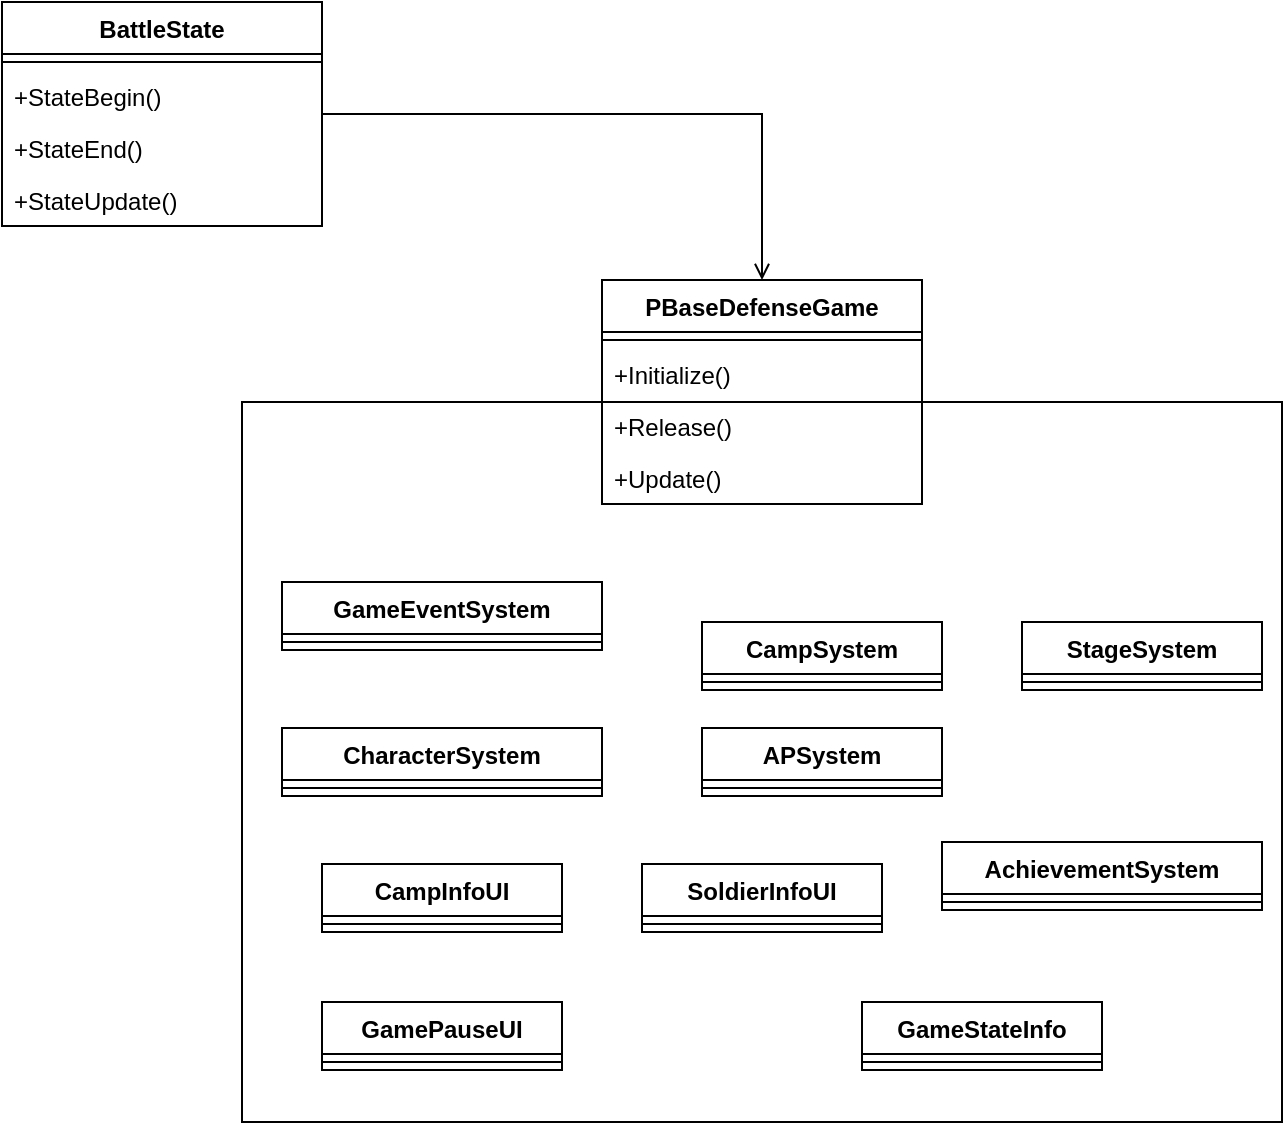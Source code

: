 <mxfile version="22.1.11" type="device">
  <diagram name="第 1 页" id="UMpMYDXQxKo3RUgV_L01">
    <mxGraphModel dx="1434" dy="844" grid="1" gridSize="10" guides="1" tooltips="1" connect="1" arrows="1" fold="1" page="1" pageScale="1" pageWidth="827" pageHeight="1169" math="0" shadow="0">
      <root>
        <mxCell id="0" />
        <mxCell id="1" parent="0" />
        <mxCell id="iI5aW3ok1Ws6ErhM6dqE-75" value="" style="group" vertex="1" connectable="0" parent="1">
          <mxGeometry x="160" y="259" width="520" height="421" as="geometry" />
        </mxCell>
        <mxCell id="iI5aW3ok1Ws6ErhM6dqE-1" value="" style="rounded=0;whiteSpace=wrap;html=1;container=1;" vertex="1" parent="iI5aW3ok1Ws6ErhM6dqE-75">
          <mxGeometry y="61" width="520" height="360" as="geometry" />
        </mxCell>
        <mxCell id="iI5aW3ok1Ws6ErhM6dqE-48" value="GameEventSystem" style="swimlane;fontStyle=1;align=center;verticalAlign=top;childLayout=stackLayout;horizontal=1;startSize=26;horizontalStack=0;resizeParent=1;resizeParentMax=0;resizeLast=0;collapsible=1;marginBottom=0;whiteSpace=wrap;html=1;" vertex="1" parent="iI5aW3ok1Ws6ErhM6dqE-1">
          <mxGeometry x="20" y="90" width="160" height="34" as="geometry" />
        </mxCell>
        <mxCell id="iI5aW3ok1Ws6ErhM6dqE-50" value="" style="line;strokeWidth=1;fillColor=none;align=left;verticalAlign=middle;spacingTop=-1;spacingLeft=3;spacingRight=3;rotatable=0;labelPosition=right;points=[];portConstraint=eastwest;strokeColor=inherit;" vertex="1" parent="iI5aW3ok1Ws6ErhM6dqE-48">
          <mxGeometry y="26" width="160" height="8" as="geometry" />
        </mxCell>
        <mxCell id="iI5aW3ok1Ws6ErhM6dqE-52" value="CharacterSystem" style="swimlane;fontStyle=1;align=center;verticalAlign=top;childLayout=stackLayout;horizontal=1;startSize=26;horizontalStack=0;resizeParent=1;resizeParentMax=0;resizeLast=0;collapsible=1;marginBottom=0;whiteSpace=wrap;html=1;" vertex="1" parent="iI5aW3ok1Ws6ErhM6dqE-1">
          <mxGeometry x="20" y="163" width="160" height="34" as="geometry" />
        </mxCell>
        <mxCell id="iI5aW3ok1Ws6ErhM6dqE-53" value="" style="line;strokeWidth=1;fillColor=none;align=left;verticalAlign=middle;spacingTop=-1;spacingLeft=3;spacingRight=3;rotatable=0;labelPosition=right;points=[];portConstraint=eastwest;strokeColor=inherit;" vertex="1" parent="iI5aW3ok1Ws6ErhM6dqE-52">
          <mxGeometry y="26" width="160" height="8" as="geometry" />
        </mxCell>
        <mxCell id="iI5aW3ok1Ws6ErhM6dqE-59" value="CampSystem" style="swimlane;fontStyle=1;align=center;verticalAlign=top;childLayout=stackLayout;horizontal=1;startSize=26;horizontalStack=0;resizeParent=1;resizeParentMax=0;resizeLast=0;collapsible=1;marginBottom=0;whiteSpace=wrap;html=1;" vertex="1" parent="iI5aW3ok1Ws6ErhM6dqE-1">
          <mxGeometry x="230" y="110" width="120" height="34" as="geometry" />
        </mxCell>
        <mxCell id="iI5aW3ok1Ws6ErhM6dqE-60" value="" style="line;strokeWidth=1;fillColor=none;align=left;verticalAlign=middle;spacingTop=-1;spacingLeft=3;spacingRight=3;rotatable=0;labelPosition=right;points=[];portConstraint=eastwest;strokeColor=inherit;" vertex="1" parent="iI5aW3ok1Ws6ErhM6dqE-59">
          <mxGeometry y="26" width="120" height="8" as="geometry" />
        </mxCell>
        <mxCell id="iI5aW3ok1Ws6ErhM6dqE-61" value="StageSystem" style="swimlane;fontStyle=1;align=center;verticalAlign=top;childLayout=stackLayout;horizontal=1;startSize=26;horizontalStack=0;resizeParent=1;resizeParentMax=0;resizeLast=0;collapsible=1;marginBottom=0;whiteSpace=wrap;html=1;" vertex="1" parent="iI5aW3ok1Ws6ErhM6dqE-1">
          <mxGeometry x="390" y="110" width="120" height="34" as="geometry" />
        </mxCell>
        <mxCell id="iI5aW3ok1Ws6ErhM6dqE-62" value="" style="line;strokeWidth=1;fillColor=none;align=left;verticalAlign=middle;spacingTop=-1;spacingLeft=3;spacingRight=3;rotatable=0;labelPosition=right;points=[];portConstraint=eastwest;strokeColor=inherit;" vertex="1" parent="iI5aW3ok1Ws6ErhM6dqE-61">
          <mxGeometry y="26" width="120" height="8" as="geometry" />
        </mxCell>
        <mxCell id="iI5aW3ok1Ws6ErhM6dqE-63" value="APSystem" style="swimlane;fontStyle=1;align=center;verticalAlign=top;childLayout=stackLayout;horizontal=1;startSize=26;horizontalStack=0;resizeParent=1;resizeParentMax=0;resizeLast=0;collapsible=1;marginBottom=0;whiteSpace=wrap;html=1;" vertex="1" parent="iI5aW3ok1Ws6ErhM6dqE-1">
          <mxGeometry x="230" y="163" width="120" height="34" as="geometry" />
        </mxCell>
        <mxCell id="iI5aW3ok1Ws6ErhM6dqE-64" value="" style="line;strokeWidth=1;fillColor=none;align=left;verticalAlign=middle;spacingTop=-1;spacingLeft=3;spacingRight=3;rotatable=0;labelPosition=right;points=[];portConstraint=eastwest;strokeColor=inherit;" vertex="1" parent="iI5aW3ok1Ws6ErhM6dqE-63">
          <mxGeometry y="26" width="120" height="8" as="geometry" />
        </mxCell>
        <mxCell id="iI5aW3ok1Ws6ErhM6dqE-65" value="AchievementSystem" style="swimlane;fontStyle=1;align=center;verticalAlign=top;childLayout=stackLayout;horizontal=1;startSize=26;horizontalStack=0;resizeParent=1;resizeParentMax=0;resizeLast=0;collapsible=1;marginBottom=0;whiteSpace=wrap;html=1;" vertex="1" parent="iI5aW3ok1Ws6ErhM6dqE-1">
          <mxGeometry x="350" y="220" width="160" height="34" as="geometry" />
        </mxCell>
        <mxCell id="iI5aW3ok1Ws6ErhM6dqE-66" value="" style="line;strokeWidth=1;fillColor=none;align=left;verticalAlign=middle;spacingTop=-1;spacingLeft=3;spacingRight=3;rotatable=0;labelPosition=right;points=[];portConstraint=eastwest;strokeColor=inherit;" vertex="1" parent="iI5aW3ok1Ws6ErhM6dqE-65">
          <mxGeometry y="26" width="160" height="8" as="geometry" />
        </mxCell>
        <mxCell id="iI5aW3ok1Ws6ErhM6dqE-67" value="CampInfoUI" style="swimlane;fontStyle=1;align=center;verticalAlign=top;childLayout=stackLayout;horizontal=1;startSize=26;horizontalStack=0;resizeParent=1;resizeParentMax=0;resizeLast=0;collapsible=1;marginBottom=0;whiteSpace=wrap;html=1;" vertex="1" parent="iI5aW3ok1Ws6ErhM6dqE-1">
          <mxGeometry x="40" y="231" width="120" height="34" as="geometry" />
        </mxCell>
        <mxCell id="iI5aW3ok1Ws6ErhM6dqE-68" value="" style="line;strokeWidth=1;fillColor=none;align=left;verticalAlign=middle;spacingTop=-1;spacingLeft=3;spacingRight=3;rotatable=0;labelPosition=right;points=[];portConstraint=eastwest;strokeColor=inherit;" vertex="1" parent="iI5aW3ok1Ws6ErhM6dqE-67">
          <mxGeometry y="26" width="120" height="8" as="geometry" />
        </mxCell>
        <mxCell id="iI5aW3ok1Ws6ErhM6dqE-69" value="GamePauseUI" style="swimlane;fontStyle=1;align=center;verticalAlign=top;childLayout=stackLayout;horizontal=1;startSize=26;horizontalStack=0;resizeParent=1;resizeParentMax=0;resizeLast=0;collapsible=1;marginBottom=0;whiteSpace=wrap;html=1;" vertex="1" parent="iI5aW3ok1Ws6ErhM6dqE-1">
          <mxGeometry x="40" y="300" width="120" height="34" as="geometry" />
        </mxCell>
        <mxCell id="iI5aW3ok1Ws6ErhM6dqE-70" value="" style="line;strokeWidth=1;fillColor=none;align=left;verticalAlign=middle;spacingTop=-1;spacingLeft=3;spacingRight=3;rotatable=0;labelPosition=right;points=[];portConstraint=eastwest;strokeColor=inherit;" vertex="1" parent="iI5aW3ok1Ws6ErhM6dqE-69">
          <mxGeometry y="26" width="120" height="8" as="geometry" />
        </mxCell>
        <mxCell id="iI5aW3ok1Ws6ErhM6dqE-71" value="SoldierInfoUI" style="swimlane;fontStyle=1;align=center;verticalAlign=top;childLayout=stackLayout;horizontal=1;startSize=26;horizontalStack=0;resizeParent=1;resizeParentMax=0;resizeLast=0;collapsible=1;marginBottom=0;whiteSpace=wrap;html=1;" vertex="1" parent="iI5aW3ok1Ws6ErhM6dqE-1">
          <mxGeometry x="200" y="231" width="120" height="34" as="geometry" />
        </mxCell>
        <mxCell id="iI5aW3ok1Ws6ErhM6dqE-72" value="" style="line;strokeWidth=1;fillColor=none;align=left;verticalAlign=middle;spacingTop=-1;spacingLeft=3;spacingRight=3;rotatable=0;labelPosition=right;points=[];portConstraint=eastwest;strokeColor=inherit;" vertex="1" parent="iI5aW3ok1Ws6ErhM6dqE-71">
          <mxGeometry y="26" width="120" height="8" as="geometry" />
        </mxCell>
        <mxCell id="iI5aW3ok1Ws6ErhM6dqE-73" value="GameStateInfo" style="swimlane;fontStyle=1;align=center;verticalAlign=top;childLayout=stackLayout;horizontal=1;startSize=26;horizontalStack=0;resizeParent=1;resizeParentMax=0;resizeLast=0;collapsible=1;marginBottom=0;whiteSpace=wrap;html=1;" vertex="1" parent="iI5aW3ok1Ws6ErhM6dqE-1">
          <mxGeometry x="310" y="300" width="120" height="34" as="geometry" />
        </mxCell>
        <mxCell id="iI5aW3ok1Ws6ErhM6dqE-74" value="" style="line;strokeWidth=1;fillColor=none;align=left;verticalAlign=middle;spacingTop=-1;spacingLeft=3;spacingRight=3;rotatable=0;labelPosition=right;points=[];portConstraint=eastwest;strokeColor=inherit;" vertex="1" parent="iI5aW3ok1Ws6ErhM6dqE-73">
          <mxGeometry y="26" width="120" height="8" as="geometry" />
        </mxCell>
        <mxCell id="iI5aW3ok1Ws6ErhM6dqE-41" value="PBaseDefenseGame" style="swimlane;fontStyle=1;align=center;verticalAlign=top;childLayout=stackLayout;horizontal=1;startSize=26;horizontalStack=0;resizeParent=1;resizeParentMax=0;resizeLast=0;collapsible=1;marginBottom=0;whiteSpace=wrap;html=1;" vertex="1" parent="iI5aW3ok1Ws6ErhM6dqE-75">
          <mxGeometry x="180" width="160" height="112" as="geometry" />
        </mxCell>
        <mxCell id="iI5aW3ok1Ws6ErhM6dqE-43" value="" style="line;strokeWidth=1;fillColor=none;align=left;verticalAlign=middle;spacingTop=-1;spacingLeft=3;spacingRight=3;rotatable=0;labelPosition=right;points=[];portConstraint=eastwest;strokeColor=inherit;" vertex="1" parent="iI5aW3ok1Ws6ErhM6dqE-41">
          <mxGeometry y="26" width="160" height="8" as="geometry" />
        </mxCell>
        <mxCell id="iI5aW3ok1Ws6ErhM6dqE-44" value="+Initialize()" style="text;strokeColor=none;fillColor=none;align=left;verticalAlign=top;spacingLeft=4;spacingRight=4;overflow=hidden;rotatable=0;points=[[0,0.5],[1,0.5]];portConstraint=eastwest;whiteSpace=wrap;html=1;" vertex="1" parent="iI5aW3ok1Ws6ErhM6dqE-41">
          <mxGeometry y="34" width="160" height="26" as="geometry" />
        </mxCell>
        <mxCell id="iI5aW3ok1Ws6ErhM6dqE-45" value="+Release()" style="text;strokeColor=none;fillColor=none;align=left;verticalAlign=top;spacingLeft=4;spacingRight=4;overflow=hidden;rotatable=0;points=[[0,0.5],[1,0.5]];portConstraint=eastwest;whiteSpace=wrap;html=1;" vertex="1" parent="iI5aW3ok1Ws6ErhM6dqE-41">
          <mxGeometry y="60" width="160" height="26" as="geometry" />
        </mxCell>
        <mxCell id="iI5aW3ok1Ws6ErhM6dqE-46" value="+Update()" style="text;strokeColor=none;fillColor=none;align=left;verticalAlign=top;spacingLeft=4;spacingRight=4;overflow=hidden;rotatable=0;points=[[0,0.5],[1,0.5]];portConstraint=eastwest;whiteSpace=wrap;html=1;" vertex="1" parent="iI5aW3ok1Ws6ErhM6dqE-41">
          <mxGeometry y="86" width="160" height="26" as="geometry" />
        </mxCell>
        <mxCell id="iI5aW3ok1Ws6ErhM6dqE-82" style="edgeStyle=orthogonalEdgeStyle;rounded=0;orthogonalLoop=1;jettySize=auto;html=1;entryX=0.5;entryY=0;entryDx=0;entryDy=0;endArrow=open;endFill=0;" edge="1" parent="1" source="iI5aW3ok1Ws6ErhM6dqE-76" target="iI5aW3ok1Ws6ErhM6dqE-41">
          <mxGeometry relative="1" as="geometry" />
        </mxCell>
        <mxCell id="iI5aW3ok1Ws6ErhM6dqE-76" value="BattleState" style="swimlane;fontStyle=1;align=center;verticalAlign=top;childLayout=stackLayout;horizontal=1;startSize=26;horizontalStack=0;resizeParent=1;resizeParentMax=0;resizeLast=0;collapsible=1;marginBottom=0;whiteSpace=wrap;html=1;" vertex="1" parent="1">
          <mxGeometry x="40" y="120" width="160" height="112" as="geometry" />
        </mxCell>
        <mxCell id="iI5aW3ok1Ws6ErhM6dqE-78" value="" style="line;strokeWidth=1;fillColor=none;align=left;verticalAlign=middle;spacingTop=-1;spacingLeft=3;spacingRight=3;rotatable=0;labelPosition=right;points=[];portConstraint=eastwest;strokeColor=inherit;" vertex="1" parent="iI5aW3ok1Ws6ErhM6dqE-76">
          <mxGeometry y="26" width="160" height="8" as="geometry" />
        </mxCell>
        <mxCell id="iI5aW3ok1Ws6ErhM6dqE-79" value="+StateBegin()" style="text;strokeColor=none;fillColor=none;align=left;verticalAlign=top;spacingLeft=4;spacingRight=4;overflow=hidden;rotatable=0;points=[[0,0.5],[1,0.5]];portConstraint=eastwest;whiteSpace=wrap;html=1;" vertex="1" parent="iI5aW3ok1Ws6ErhM6dqE-76">
          <mxGeometry y="34" width="160" height="26" as="geometry" />
        </mxCell>
        <mxCell id="iI5aW3ok1Ws6ErhM6dqE-80" value="+StateEnd()" style="text;strokeColor=none;fillColor=none;align=left;verticalAlign=top;spacingLeft=4;spacingRight=4;overflow=hidden;rotatable=0;points=[[0,0.5],[1,0.5]];portConstraint=eastwest;whiteSpace=wrap;html=1;" vertex="1" parent="iI5aW3ok1Ws6ErhM6dqE-76">
          <mxGeometry y="60" width="160" height="26" as="geometry" />
        </mxCell>
        <mxCell id="iI5aW3ok1Ws6ErhM6dqE-81" value="+StateUpdate()" style="text;strokeColor=none;fillColor=none;align=left;verticalAlign=top;spacingLeft=4;spacingRight=4;overflow=hidden;rotatable=0;points=[[0,0.5],[1,0.5]];portConstraint=eastwest;whiteSpace=wrap;html=1;" vertex="1" parent="iI5aW3ok1Ws6ErhM6dqE-76">
          <mxGeometry y="86" width="160" height="26" as="geometry" />
        </mxCell>
      </root>
    </mxGraphModel>
  </diagram>
</mxfile>
